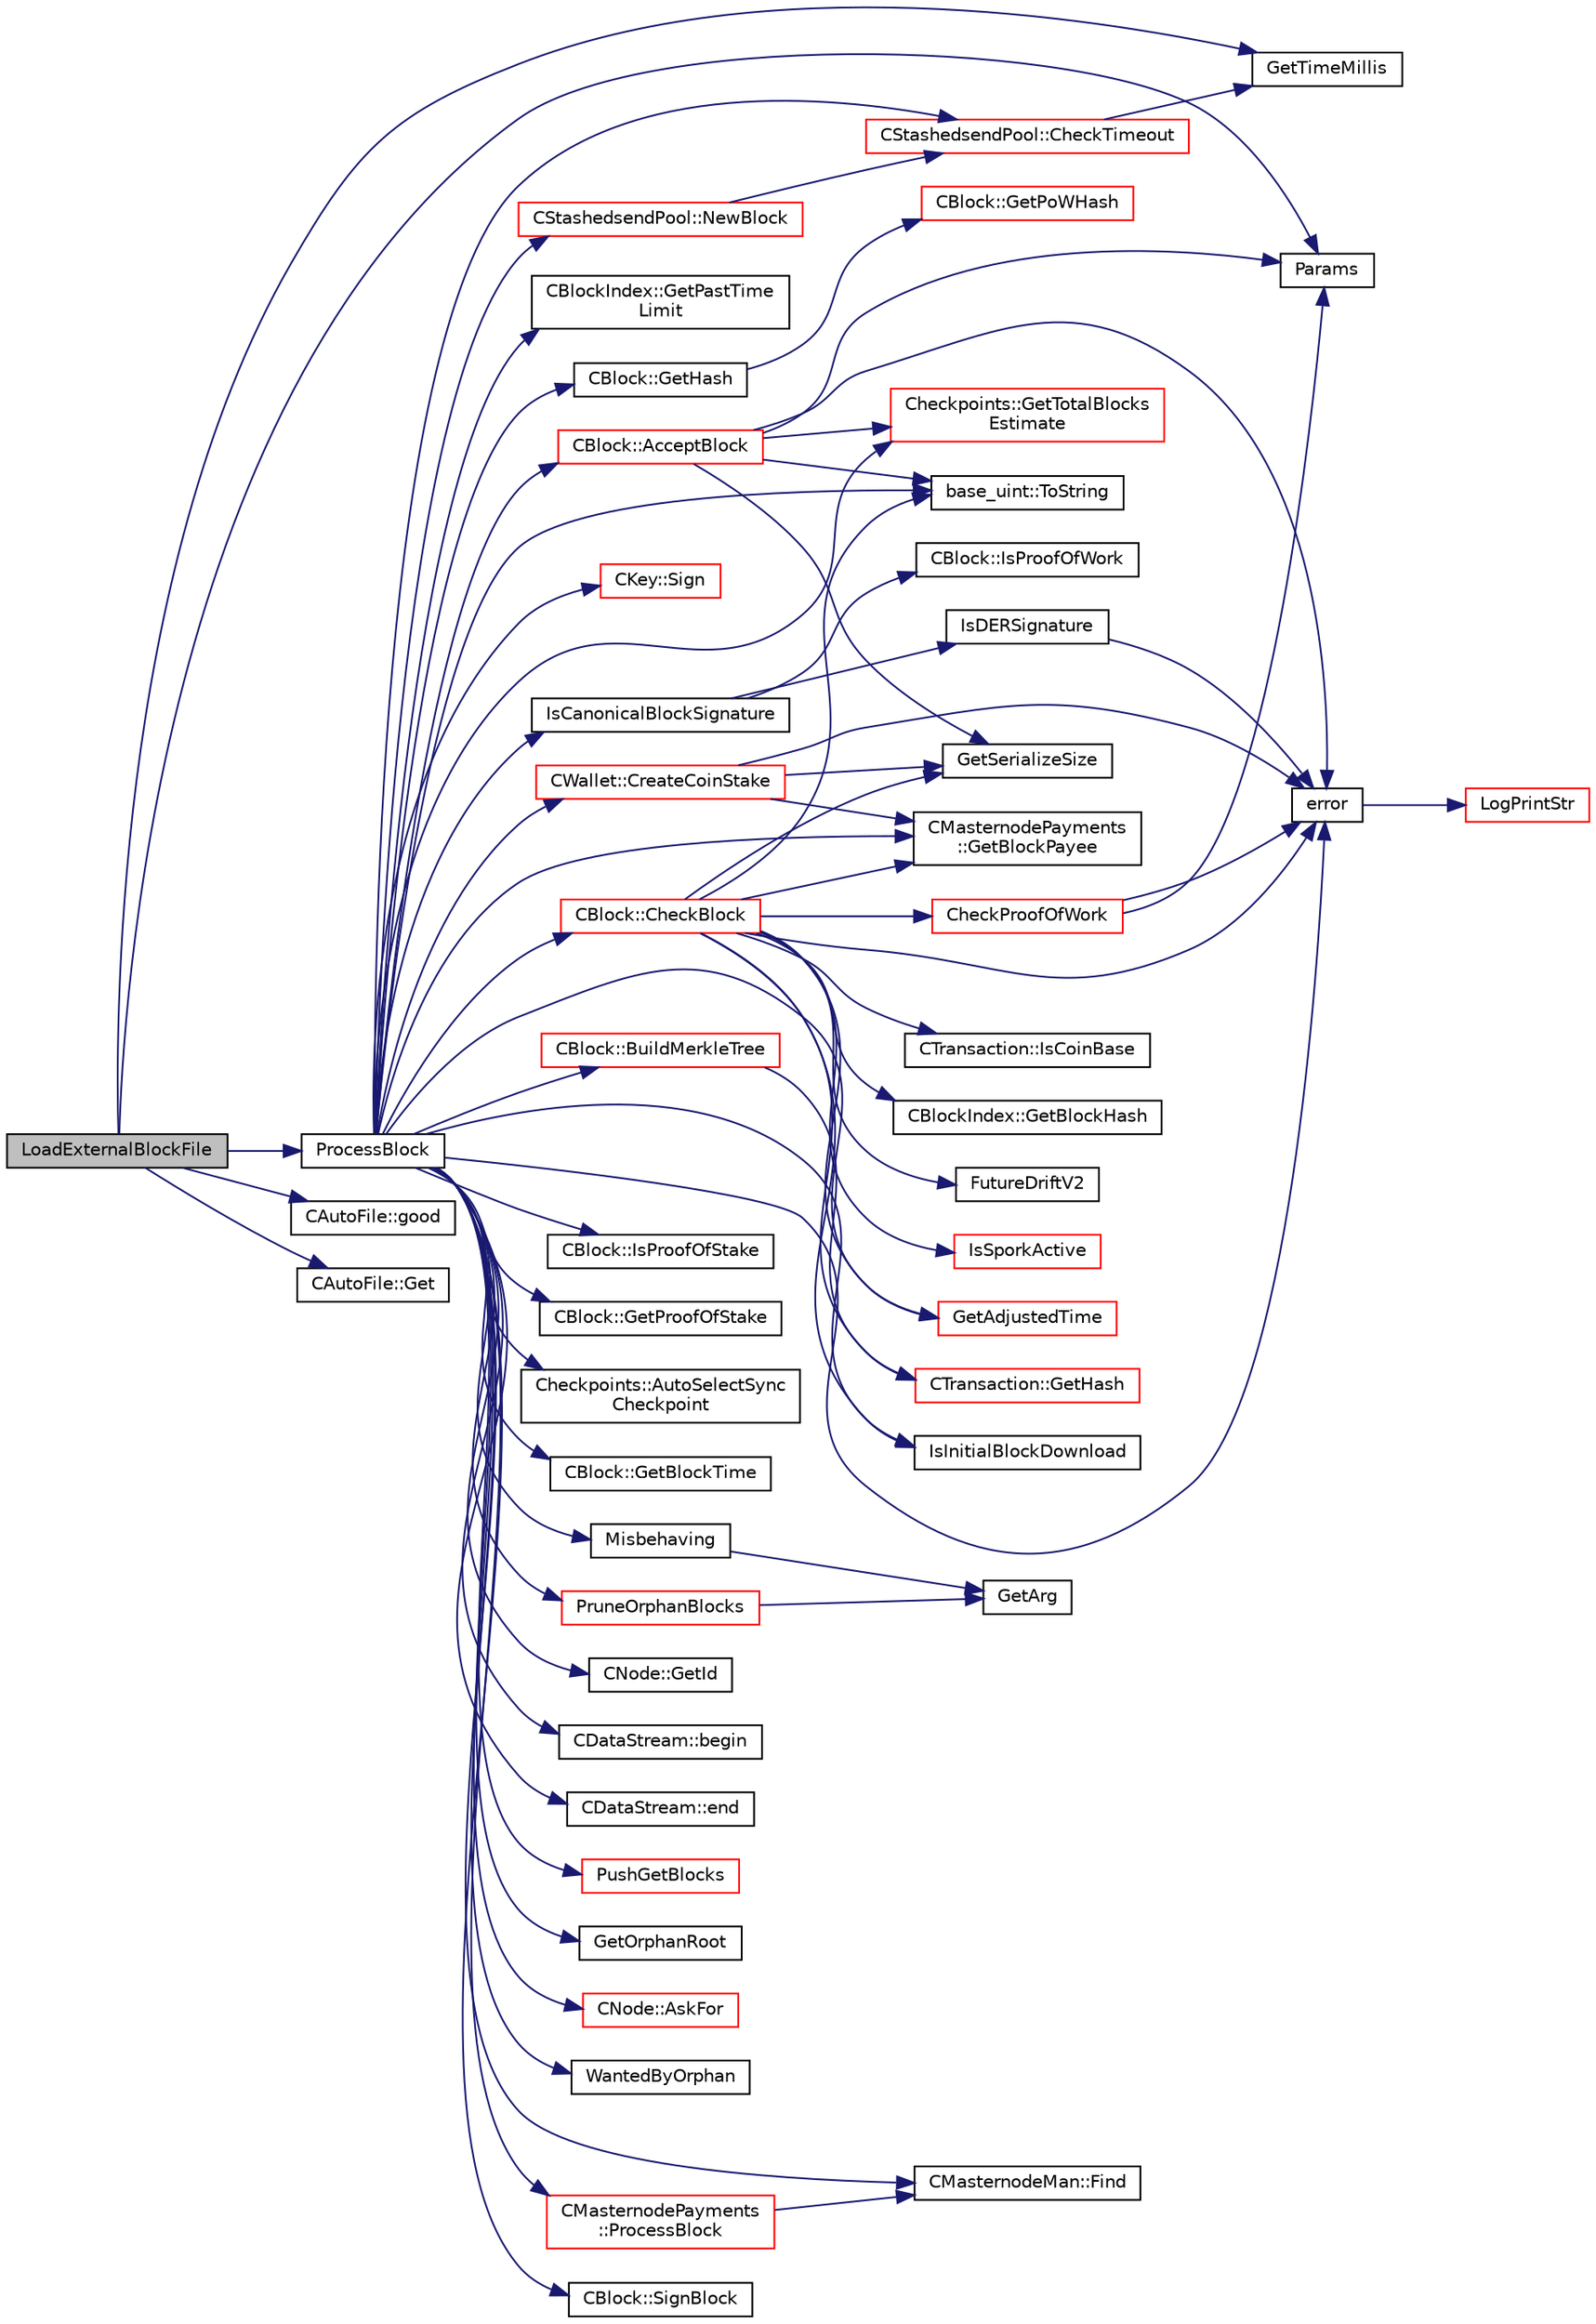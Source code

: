 digraph "LoadExternalBlockFile"
{
  edge [fontname="Helvetica",fontsize="10",labelfontname="Helvetica",labelfontsize="10"];
  node [fontname="Helvetica",fontsize="10",shape=record];
  rankdir="LR";
  Node2791 [label="LoadExternalBlockFile",height=0.2,width=0.4,color="black", fillcolor="grey75", style="filled", fontcolor="black"];
  Node2791 -> Node2792 [color="midnightblue",fontsize="10",style="solid",fontname="Helvetica"];
  Node2792 [label="GetTimeMillis",height=0.2,width=0.4,color="black", fillcolor="white", style="filled",URL="$d8/d3c/util_8h.html#a139d0fe6387b9e230a9b8bb12d9b43b9"];
  Node2791 -> Node2793 [color="midnightblue",fontsize="10",style="solid",fontname="Helvetica"];
  Node2793 [label="CAutoFile::good",height=0.2,width=0.4,color="black", fillcolor="white", style="filled",URL="$df/dc9/class_c_auto_file.html#af09872c7154fff94572ac732aa0098c2"];
  Node2791 -> Node2794 [color="midnightblue",fontsize="10",style="solid",fontname="Helvetica"];
  Node2794 [label="CAutoFile::Get",height=0.2,width=0.4,color="black", fillcolor="white", style="filled",URL="$df/dc9/class_c_auto_file.html#a2c1ad2d25562fea82a54bdef2793a0dd",tooltip="Get wrapped FILE* without transfer of ownership. "];
  Node2791 -> Node2795 [color="midnightblue",fontsize="10",style="solid",fontname="Helvetica"];
  Node2795 [label="Params",height=0.2,width=0.4,color="black", fillcolor="white", style="filled",URL="$df/dbf/chainparams_8cpp.html#ace5c5b706d71a324a417dd2db394fd4a",tooltip="Return the currently selected parameters. "];
  Node2791 -> Node2796 [color="midnightblue",fontsize="10",style="solid",fontname="Helvetica"];
  Node2796 [label="ProcessBlock",height=0.2,width=0.4,color="black", fillcolor="white", style="filled",URL="$df/d0a/main_8cpp.html#a7c8a7be3439bb5e1e40548a332a3cf29"];
  Node2796 -> Node2797 [color="midnightblue",fontsize="10",style="solid",fontname="Helvetica"];
  Node2797 [label="CBlock::GetHash",height=0.2,width=0.4,color="black", fillcolor="white", style="filled",URL="$d3/d51/class_c_block.html#a681acf1fa72ec2ed6c83ea5afc14e0f3"];
  Node2797 -> Node2798 [color="midnightblue",fontsize="10",style="solid",fontname="Helvetica"];
  Node2798 [label="CBlock::GetPoWHash",height=0.2,width=0.4,color="red", fillcolor="white", style="filled",URL="$d3/d51/class_c_block.html#af203beb528a62ec30b0453cf5d860044"];
  Node2796 -> Node2800 [color="midnightblue",fontsize="10",style="solid",fontname="Helvetica"];
  Node2800 [label="error",height=0.2,width=0.4,color="black", fillcolor="white", style="filled",URL="$d8/d3c/util_8h.html#af8985880cf4ef26df0a5aa2ffcb76662"];
  Node2800 -> Node2801 [color="midnightblue",fontsize="10",style="solid",fontname="Helvetica"];
  Node2801 [label="LogPrintStr",height=0.2,width=0.4,color="red", fillcolor="white", style="filled",URL="$d8/d3c/util_8h.html#afd4c3002b2797c0560adddb6af3ca1da"];
  Node2796 -> Node2809 [color="midnightblue",fontsize="10",style="solid",fontname="Helvetica"];
  Node2809 [label="base_uint::ToString",height=0.2,width=0.4,color="black", fillcolor="white", style="filled",URL="$da/df7/classbase__uint.html#acccba4d9d51a0c36261718ca0cbb293b"];
  Node2796 -> Node2810 [color="midnightblue",fontsize="10",style="solid",fontname="Helvetica"];
  Node2810 [label="CBlock::IsProofOfStake",height=0.2,width=0.4,color="black", fillcolor="white", style="filled",URL="$d3/d51/class_c_block.html#ab70bdac61ff8eca54fd29c835cb4f025"];
  Node2796 -> Node2811 [color="midnightblue",fontsize="10",style="solid",fontname="Helvetica"];
  Node2811 [label="CBlock::GetProofOfStake",height=0.2,width=0.4,color="black", fillcolor="white", style="filled",URL="$d3/d51/class_c_block.html#ab3e641daba5dd1a50fafc450ea8b2230"];
  Node2796 -> Node2812 [color="midnightblue",fontsize="10",style="solid",fontname="Helvetica"];
  Node2812 [label="Checkpoints::AutoSelectSync\lCheckpoint",height=0.2,width=0.4,color="black", fillcolor="white", style="filled",URL="$d5/d46/namespace_checkpoints.html#aa1915d9b1ed1c988b8477c3cc7ed1416"];
  Node2796 -> Node2813 [color="midnightblue",fontsize="10",style="solid",fontname="Helvetica"];
  Node2813 [label="CBlock::GetBlockTime",height=0.2,width=0.4,color="black", fillcolor="white", style="filled",URL="$d3/d51/class_c_block.html#a4fa8201373b08e0ee4b4c678b8f2c4aa"];
  Node2796 -> Node2814 [color="midnightblue",fontsize="10",style="solid",fontname="Helvetica"];
  Node2814 [label="Misbehaving",height=0.2,width=0.4,color="black", fillcolor="white", style="filled",URL="$df/d0a/main_8cpp.html#a387fdffa0ff52dde6b7d1c2991a9bdac",tooltip="Increase a node&#39;s misbehavior score. "];
  Node2814 -> Node2815 [color="midnightblue",fontsize="10",style="solid",fontname="Helvetica"];
  Node2815 [label="GetArg",height=0.2,width=0.4,color="black", fillcolor="white", style="filled",URL="$df/d2d/util_8cpp.html#a24f685720bf40370e5bd2a192ad50cd8",tooltip="Return string argument or default value. "];
  Node2796 -> Node2816 [color="midnightblue",fontsize="10",style="solid",fontname="Helvetica"];
  Node2816 [label="CNode::GetId",height=0.2,width=0.4,color="black", fillcolor="white", style="filled",URL="$d1/d64/class_c_node.html#a157903f7830c0dfbf6a93852066f0b8f"];
  Node2796 -> Node2817 [color="midnightblue",fontsize="10",style="solid",fontname="Helvetica"];
  Node2817 [label="IsCanonicalBlockSignature",height=0.2,width=0.4,color="black", fillcolor="white", style="filled",URL="$df/d0a/main_8cpp.html#aec566a813e042b1991c208989c7f846d"];
  Node2817 -> Node2818 [color="midnightblue",fontsize="10",style="solid",fontname="Helvetica"];
  Node2818 [label="CBlock::IsProofOfWork",height=0.2,width=0.4,color="black", fillcolor="white", style="filled",URL="$d3/d51/class_c_block.html#ad3936367b1b6d5289bb60b42967156ea"];
  Node2817 -> Node2819 [color="midnightblue",fontsize="10",style="solid",fontname="Helvetica"];
  Node2819 [label="IsDERSignature",height=0.2,width=0.4,color="black", fillcolor="white", style="filled",URL="$dd/d0f/script_8cpp.html#a085cff21cf73b4aa50c6fc5a0082ad85"];
  Node2819 -> Node2800 [color="midnightblue",fontsize="10",style="solid",fontname="Helvetica"];
  Node2796 -> Node2820 [color="midnightblue",fontsize="10",style="solid",fontname="Helvetica"];
  Node2820 [label="CBlock::CheckBlock",height=0.2,width=0.4,color="red", fillcolor="white", style="filled",URL="$d3/d51/class_c_block.html#a423d19b5a2bf03e26cd412976df3ab20"];
  Node2820 -> Node2821 [color="midnightblue",fontsize="10",style="solid",fontname="Helvetica"];
  Node2821 [label="GetSerializeSize",height=0.2,width=0.4,color="black", fillcolor="white", style="filled",URL="$df/d9d/serialize_8h.html#a48239e478ae730373d1984fe304ca025"];
  Node2820 -> Node2800 [color="midnightblue",fontsize="10",style="solid",fontname="Helvetica"];
  Node2820 -> Node2822 [color="midnightblue",fontsize="10",style="solid",fontname="Helvetica"];
  Node2822 [label="CheckProofOfWork",height=0.2,width=0.4,color="red", fillcolor="white", style="filled",URL="$d1/d08/proofs_8cpp.html#a20a76dbc6ac5b8a6e0aaef85522b1069",tooltip="Check whether a block hash satisfies the proof-of-work requirement specified by nBits. "];
  Node2822 -> Node2795 [color="midnightblue",fontsize="10",style="solid",fontname="Helvetica"];
  Node2822 -> Node2800 [color="midnightblue",fontsize="10",style="solid",fontname="Helvetica"];
  Node2820 -> Node2824 [color="midnightblue",fontsize="10",style="solid",fontname="Helvetica"];
  Node2824 [label="FutureDriftV2",height=0.2,width=0.4,color="black", fillcolor="white", style="filled",URL="$d4/dbf/main_8h.html#a8ee438ddf693ec1d68339a306a0b4d30"];
  Node2820 -> Node2825 [color="midnightblue",fontsize="10",style="solid",fontname="Helvetica"];
  Node2825 [label="GetAdjustedTime",height=0.2,width=0.4,color="red", fillcolor="white", style="filled",URL="$df/d2d/util_8cpp.html#a09f81b9c7650f898cf3cf305b87547e6"];
  Node2820 -> Node2827 [color="midnightblue",fontsize="10",style="solid",fontname="Helvetica"];
  Node2827 [label="IsSporkActive",height=0.2,width=0.4,color="red", fillcolor="white", style="filled",URL="$df/d0d/spork_8cpp.html#a3305663176e21e81c80dc951a7f8ea5e"];
  Node2820 -> Node2828 [color="midnightblue",fontsize="10",style="solid",fontname="Helvetica"];
  Node2828 [label="CTransaction::IsCoinBase",height=0.2,width=0.4,color="black", fillcolor="white", style="filled",URL="$df/d43/class_c_transaction.html#a96256e8ac1bf79ad9c057e48c41132dd"];
  Node2820 -> Node2829 [color="midnightblue",fontsize="10",style="solid",fontname="Helvetica"];
  Node2829 [label="CTransaction::GetHash",height=0.2,width=0.4,color="red", fillcolor="white", style="filled",URL="$df/d43/class_c_transaction.html#a0b46d80e82ca324e82c2ce3fc1492bfa"];
  Node2820 -> Node2809 [color="midnightblue",fontsize="10",style="solid",fontname="Helvetica"];
  Node2820 -> Node2832 [color="midnightblue",fontsize="10",style="solid",fontname="Helvetica"];
  Node2832 [label="IsInitialBlockDownload",height=0.2,width=0.4,color="black", fillcolor="white", style="filled",URL="$df/d0a/main_8cpp.html#a5edcd96316574fd4a7f3ae0922a5cfd6",tooltip="Check whether we are doing an initial block download (synchronizing from disk or network) ..."];
  Node2820 -> Node2833 [color="midnightblue",fontsize="10",style="solid",fontname="Helvetica"];
  Node2833 [label="CBlockIndex::GetBlockHash",height=0.2,width=0.4,color="black", fillcolor="white", style="filled",URL="$d3/dbd/class_c_block_index.html#a98490a2788c65cdd6ae9002b004dd74c"];
  Node2820 -> Node2834 [color="midnightblue",fontsize="10",style="solid",fontname="Helvetica"];
  Node2834 [label="CMasternodePayments\l::GetBlockPayee",height=0.2,width=0.4,color="black", fillcolor="white", style="filled",URL="$dc/d9a/class_c_masternode_payments.html#a6d316a2dcf870a56db182f63f1fe48a8"];
  Node2796 -> Node2854 [color="midnightblue",fontsize="10",style="solid",fontname="Helvetica"];
  Node2854 [label="PruneOrphanBlocks",height=0.2,width=0.4,color="red", fillcolor="white", style="filled",URL="$df/d0a/main_8cpp.html#abcfc328daa14f00e1899caf0dab36ba7"];
  Node2854 -> Node2815 [color="midnightblue",fontsize="10",style="solid",fontname="Helvetica"];
  Node2796 -> Node2860 [color="midnightblue",fontsize="10",style="solid",fontname="Helvetica"];
  Node2860 [label="CDataStream::begin",height=0.2,width=0.4,color="black", fillcolor="white", style="filled",URL="$d5/d41/class_c_data_stream.html#a2355d11752d8622badfbc03e9ed192fd"];
  Node2796 -> Node2861 [color="midnightblue",fontsize="10",style="solid",fontname="Helvetica"];
  Node2861 [label="CDataStream::end",height=0.2,width=0.4,color="black", fillcolor="white", style="filled",URL="$d5/d41/class_c_data_stream.html#a66409dbd4403682fe674e2e71173cab4"];
  Node2796 -> Node2862 [color="midnightblue",fontsize="10",style="solid",fontname="Helvetica"];
  Node2862 [label="PushGetBlocks",height=0.2,width=0.4,color="red", fillcolor="white", style="filled",URL="$df/d0a/main_8cpp.html#a28098619373dbab927d25bca3cea8a4a"];
  Node2796 -> Node2864 [color="midnightblue",fontsize="10",style="solid",fontname="Helvetica"];
  Node2864 [label="GetOrphanRoot",height=0.2,width=0.4,color="black", fillcolor="white", style="filled",URL="$df/d0a/main_8cpp.html#a22512fc092ced0775ecfc7b2d378ea7f"];
  Node2796 -> Node2832 [color="midnightblue",fontsize="10",style="solid",fontname="Helvetica"];
  Node2796 -> Node2865 [color="midnightblue",fontsize="10",style="solid",fontname="Helvetica"];
  Node2865 [label="CNode::AskFor",height=0.2,width=0.4,color="red", fillcolor="white", style="filled",URL="$d1/d64/class_c_node.html#a35bd20800b9be4b5213826502b34996e"];
  Node2796 -> Node2873 [color="midnightblue",fontsize="10",style="solid",fontname="Helvetica"];
  Node2873 [label="WantedByOrphan",height=0.2,width=0.4,color="black", fillcolor="white", style="filled",URL="$df/d0a/main_8cpp.html#abdef12ddcc1e6b127c59fab552a9b81b"];
  Node2796 -> Node2874 [color="midnightblue",fontsize="10",style="solid",fontname="Helvetica"];
  Node2874 [label="CBlock::AcceptBlock",height=0.2,width=0.4,color="red", fillcolor="white", style="filled",URL="$d3/d51/class_c_block.html#a3f990a713116bd15c1f221c88b012ccf"];
  Node2874 -> Node2800 [color="midnightblue",fontsize="10",style="solid",fontname="Helvetica"];
  Node2874 -> Node2795 [color="midnightblue",fontsize="10",style="solid",fontname="Helvetica"];
  Node2874 -> Node2809 [color="midnightblue",fontsize="10",style="solid",fontname="Helvetica"];
  Node2874 -> Node2821 [color="midnightblue",fontsize="10",style="solid",fontname="Helvetica"];
  Node2874 -> Node2977 [color="midnightblue",fontsize="10",style="solid",fontname="Helvetica"];
  Node2977 [label="Checkpoints::GetTotalBlocks\lEstimate",height=0.2,width=0.4,color="red", fillcolor="white", style="filled",URL="$d5/d46/namespace_checkpoints.html#ac4dc0a0ba00009be52fee3eef694c2c0"];
  Node2796 -> Node2980 [color="midnightblue",fontsize="10",style="solid",fontname="Helvetica"];
  Node2980 [label="CBlock::BuildMerkleTree",height=0.2,width=0.4,color="red", fillcolor="white", style="filled",URL="$d3/d51/class_c_block.html#ad943ecec57cdf564937eee7becaecb88"];
  Node2980 -> Node2829 [color="midnightblue",fontsize="10",style="solid",fontname="Helvetica"];
  Node2796 -> Node2977 [color="midnightblue",fontsize="10",style="solid",fontname="Helvetica"];
  Node2796 -> Node2834 [color="midnightblue",fontsize="10",style="solid",fontname="Helvetica"];
  Node2796 -> Node2981 [color="midnightblue",fontsize="10",style="solid",fontname="Helvetica"];
  Node2981 [label="CMasternodeMan::Find",height=0.2,width=0.4,color="black", fillcolor="white", style="filled",URL="$dc/d6b/class_c_masternode_man.html#aade63e2fbea916e7051819015ef31dc5"];
  Node2796 -> Node2825 [color="midnightblue",fontsize="10",style="solid",fontname="Helvetica"];
  Node2796 -> Node2982 [color="midnightblue",fontsize="10",style="solid",fontname="Helvetica"];
  Node2982 [label="CStashedsendPool::CheckTimeout",height=0.2,width=0.4,color="red", fillcolor="white", style="filled",URL="$dd/d8a/class_c_stashedsend_pool.html#a7dce210797c3c963dc7223b360818b64"];
  Node2982 -> Node2792 [color="midnightblue",fontsize="10",style="solid",fontname="Helvetica"];
  Node2796 -> Node2984 [color="midnightblue",fontsize="10",style="solid",fontname="Helvetica"];
  Node2984 [label="CStashedsendPool::NewBlock",height=0.2,width=0.4,color="red", fillcolor="white", style="filled",URL="$dd/d8a/class_c_stashedsend_pool.html#a622242d20da9ef7c6637af06d3c492b7",tooltip="Process a new block. "];
  Node2984 -> Node2982 [color="midnightblue",fontsize="10",style="solid",fontname="Helvetica"];
  Node2796 -> Node2985 [color="midnightblue",fontsize="10",style="solid",fontname="Helvetica"];
  Node2985 [label="CMasternodePayments\l::ProcessBlock",height=0.2,width=0.4,color="red", fillcolor="white", style="filled",URL="$dc/d9a/class_c_masternode_payments.html#aa23dfbc148f10f601e9771bfcffea441"];
  Node2985 -> Node2981 [color="midnightblue",fontsize="10",style="solid",fontname="Helvetica"];
  Node2796 -> Node3071 [color="midnightblue",fontsize="10",style="solid",fontname="Helvetica"];
  Node3071 [label="CBlock::SignBlock",height=0.2,width=0.4,color="black", fillcolor="white", style="filled",URL="$d3/d51/class_c_block.html#a5a6b04461fc7ab5b21f00d6c403e35dd"];
  Node2796 -> Node3072 [color="midnightblue",fontsize="10",style="solid",fontname="Helvetica"];
  Node3072 [label="CWallet::CreateCoinStake",height=0.2,width=0.4,color="red", fillcolor="white", style="filled",URL="$d2/de5/class_c_wallet.html#a644df129468440aa36f49ca3716a3c19"];
  Node3072 -> Node2800 [color="midnightblue",fontsize="10",style="solid",fontname="Helvetica"];
  Node3072 -> Node2834 [color="midnightblue",fontsize="10",style="solid",fontname="Helvetica"];
  Node3072 -> Node2821 [color="midnightblue",fontsize="10",style="solid",fontname="Helvetica"];
  Node2796 -> Node3084 [color="midnightblue",fontsize="10",style="solid",fontname="Helvetica"];
  Node3084 [label="CBlockIndex::GetPastTime\lLimit",height=0.2,width=0.4,color="black", fillcolor="white", style="filled",URL="$d3/dbd/class_c_block_index.html#a40f52adc1db18cd86dfbfa408402a4ff"];
  Node2796 -> Node3085 [color="midnightblue",fontsize="10",style="solid",fontname="Helvetica"];
  Node3085 [label="CKey::Sign",height=0.2,width=0.4,color="red", fillcolor="white", style="filled",URL="$d2/d63/class_c_key.html#aa9b184a4a71d3e1a40aab360cf68e86c",tooltip="Create a DER-serialized signature. "];
}
